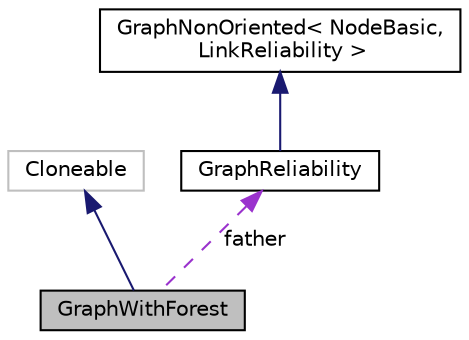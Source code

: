 digraph "GraphWithForest"
{
 // INTERACTIVE_SVG=YES
  bgcolor="transparent";
  edge [fontname="Helvetica",fontsize="10",labelfontname="Helvetica",labelfontsize="10"];
  node [fontname="Helvetica",fontsize="10",shape=record];
  Node5 [label="GraphWithForest",height=0.2,width=0.4,color="black", fillcolor="grey75", style="filled", fontcolor="black"];
  Node6 -> Node5 [dir="back",color="midnightblue",fontsize="10",style="solid",fontname="Helvetica"];
  Node6 [label="Cloneable",height=0.2,width=0.4,color="grey75"];
  Node7 -> Node5 [dir="back",color="darkorchid3",fontsize="10",style="dashed",label=" father" ,fontname="Helvetica"];
  Node7 [label="GraphReliability",height=0.2,width=0.4,color="black",URL="$d6/d99/classumontreal_1_1ssj_1_1networks_1_1GraphReliability.html",tooltip="This class implements a stochastic non-oriented weighted graph (a network). "];
  Node8 -> Node7 [dir="back",color="midnightblue",fontsize="10",style="solid",fontname="Helvetica"];
  Node8 [label="GraphNonOriented\< NodeBasic,\l LinkReliability \>",height=0.2,width=0.4,color="black",URL="$de/d62/classumontreal_1_1ssj_1_1networks_1_1GraphNonOriented.html"];
}
